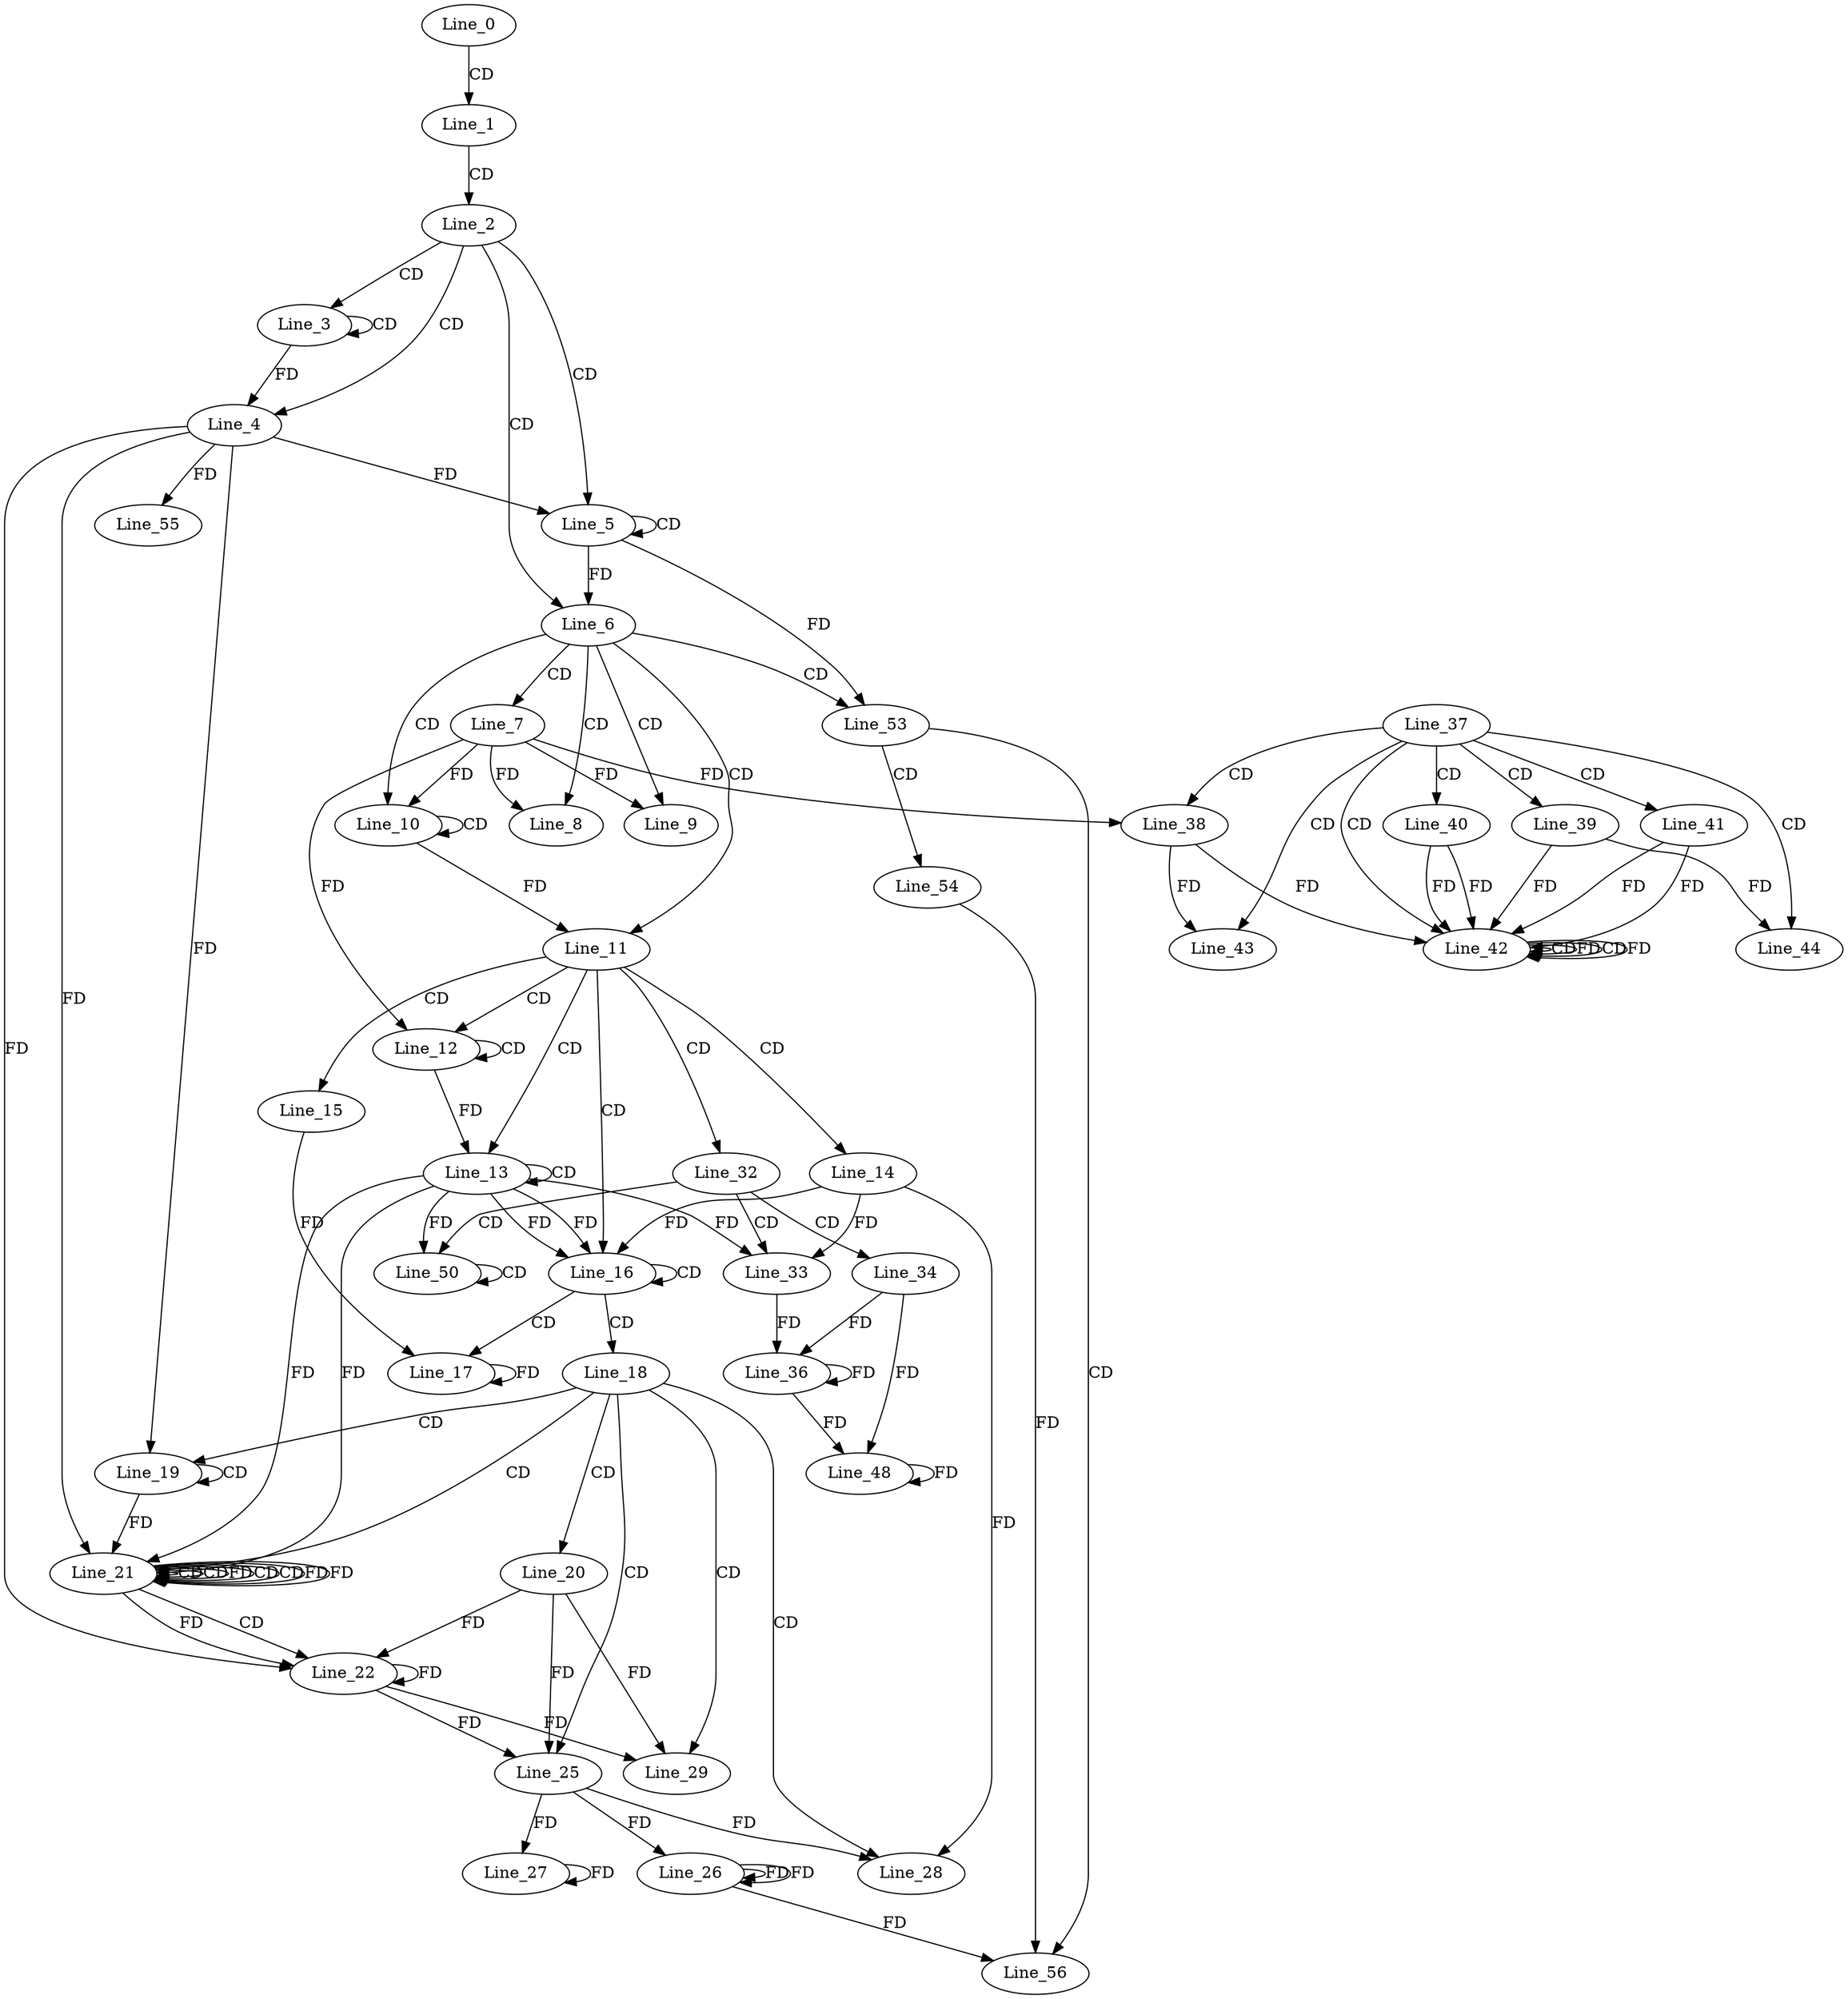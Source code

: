 digraph G {
  Line_0;
  Line_1;
  Line_2;
  Line_3;
  Line_3;
  Line_4;
  Line_4;
  Line_5;
  Line_5;
  Line_6;
  Line_7;
  Line_8;
  Line_9;
  Line_10;
  Line_10;
  Line_11;
  Line_12;
  Line_12;
  Line_12;
  Line_13;
  Line_13;
  Line_13;
  Line_14;
  Line_15;
  Line_16;
  Line_16;
  Line_16;
  Line_17;
  Line_18;
  Line_19;
  Line_19;
  Line_20;
  Line_21;
  Line_21;
  Line_21;
  Line_21;
  Line_21;
  Line_21;
  Line_22;
  Line_22;
  Line_25;
  Line_25;
  Line_26;
  Line_26;
  Line_26;
  Line_26;
  Line_26;
  Line_27;
  Line_27;
  Line_27;
  Line_28;
  Line_29;
  Line_32;
  Line_33;
  Line_33;
  Line_34;
  Line_36;
  Line_36;
  Line_37;
  Line_38;
  Line_38;
  Line_39;
  Line_40;
  Line_41;
  Line_42;
  Line_42;
  Line_42;
  Line_42;
  Line_43;
  Line_44;
  Line_48;
  Line_50;
  Line_50;
  Line_53;
  Line_54;
  Line_55;
  Line_56;
  Line_0 -> Line_1 [ label="CD" ];
  Line_1 -> Line_2 [ label="CD" ];
  Line_2 -> Line_3 [ label="CD" ];
  Line_3 -> Line_3 [ label="CD" ];
  Line_2 -> Line_4 [ label="CD" ];
  Line_3 -> Line_4 [ label="FD" ];
  Line_2 -> Line_5 [ label="CD" ];
  Line_5 -> Line_5 [ label="CD" ];
  Line_4 -> Line_5 [ label="FD" ];
  Line_2 -> Line_6 [ label="CD" ];
  Line_5 -> Line_6 [ label="FD" ];
  Line_6 -> Line_7 [ label="CD" ];
  Line_6 -> Line_8 [ label="CD" ];
  Line_7 -> Line_8 [ label="FD" ];
  Line_6 -> Line_9 [ label="CD" ];
  Line_7 -> Line_9 [ label="FD" ];
  Line_6 -> Line_10 [ label="CD" ];
  Line_10 -> Line_10 [ label="CD" ];
  Line_7 -> Line_10 [ label="FD" ];
  Line_6 -> Line_11 [ label="CD" ];
  Line_10 -> Line_11 [ label="FD" ];
  Line_11 -> Line_12 [ label="CD" ];
  Line_12 -> Line_12 [ label="CD" ];
  Line_7 -> Line_12 [ label="FD" ];
  Line_11 -> Line_13 [ label="CD" ];
  Line_13 -> Line_13 [ label="CD" ];
  Line_12 -> Line_13 [ label="FD" ];
  Line_11 -> Line_14 [ label="CD" ];
  Line_11 -> Line_15 [ label="CD" ];
  Line_11 -> Line_16 [ label="CD" ];
  Line_13 -> Line_16 [ label="FD" ];
  Line_16 -> Line_16 [ label="CD" ];
  Line_13 -> Line_16 [ label="FD" ];
  Line_14 -> Line_16 [ label="FD" ];
  Line_16 -> Line_17 [ label="CD" ];
  Line_15 -> Line_17 [ label="FD" ];
  Line_17 -> Line_17 [ label="FD" ];
  Line_16 -> Line_18 [ label="CD" ];
  Line_18 -> Line_19 [ label="CD" ];
  Line_19 -> Line_19 [ label="CD" ];
  Line_4 -> Line_19 [ label="FD" ];
  Line_18 -> Line_20 [ label="CD" ];
  Line_18 -> Line_21 [ label="CD" ];
  Line_21 -> Line_21 [ label="CD" ];
  Line_19 -> Line_21 [ label="FD" ];
  Line_21 -> Line_21 [ label="CD" ];
  Line_21 -> Line_21 [ label="FD" ];
  Line_21 -> Line_21 [ label="CD" ];
  Line_13 -> Line_21 [ label="FD" ];
  Line_21 -> Line_21 [ label="CD" ];
  Line_13 -> Line_21 [ label="FD" ];
  Line_4 -> Line_21 [ label="FD" ];
  Line_21 -> Line_21 [ label="FD" ];
  Line_21 -> Line_22 [ label="CD" ];
  Line_22 -> Line_22 [ label="FD" ];
  Line_20 -> Line_22 [ label="FD" ];
  Line_4 -> Line_22 [ label="FD" ];
  Line_21 -> Line_22 [ label="FD" ];
  Line_18 -> Line_25 [ label="CD" ];
  Line_22 -> Line_25 [ label="FD" ];
  Line_20 -> Line_25 [ label="FD" ];
  Line_25 -> Line_26 [ label="FD" ];
  Line_26 -> Line_26 [ label="FD" ];
  Line_26 -> Line_26 [ label="FD" ];
  Line_25 -> Line_27 [ label="FD" ];
  Line_27 -> Line_27 [ label="FD" ];
  Line_18 -> Line_28 [ label="CD" ];
  Line_14 -> Line_28 [ label="FD" ];
  Line_25 -> Line_28 [ label="FD" ];
  Line_18 -> Line_29 [ label="CD" ];
  Line_22 -> Line_29 [ label="FD" ];
  Line_20 -> Line_29 [ label="FD" ];
  Line_11 -> Line_32 [ label="CD" ];
  Line_32 -> Line_33 [ label="CD" ];
  Line_14 -> Line_33 [ label="FD" ];
  Line_13 -> Line_33 [ label="FD" ];
  Line_32 -> Line_34 [ label="CD" ];
  Line_34 -> Line_36 [ label="FD" ];
  Line_36 -> Line_36 [ label="FD" ];
  Line_33 -> Line_36 [ label="FD" ];
  Line_37 -> Line_38 [ label="CD" ];
  Line_7 -> Line_38 [ label="FD" ];
  Line_37 -> Line_39 [ label="CD" ];
  Line_37 -> Line_40 [ label="CD" ];
  Line_37 -> Line_41 [ label="CD" ];
  Line_37 -> Line_42 [ label="CD" ];
  Line_42 -> Line_42 [ label="CD" ];
  Line_42 -> Line_42 [ label="FD" ];
  Line_41 -> Line_42 [ label="FD" ];
  Line_38 -> Line_42 [ label="FD" ];
  Line_40 -> Line_42 [ label="FD" ];
  Line_42 -> Line_42 [ label="CD" ];
  Line_39 -> Line_42 [ label="FD" ];
  Line_40 -> Line_42 [ label="FD" ];
  Line_42 -> Line_42 [ label="FD" ];
  Line_41 -> Line_42 [ label="FD" ];
  Line_37 -> Line_43 [ label="CD" ];
  Line_38 -> Line_43 [ label="FD" ];
  Line_37 -> Line_44 [ label="CD" ];
  Line_39 -> Line_44 [ label="FD" ];
  Line_34 -> Line_48 [ label="FD" ];
  Line_36 -> Line_48 [ label="FD" ];
  Line_48 -> Line_48 [ label="FD" ];
  Line_32 -> Line_50 [ label="CD" ];
  Line_50 -> Line_50 [ label="CD" ];
  Line_13 -> Line_50 [ label="FD" ];
  Line_6 -> Line_53 [ label="CD" ];
  Line_5 -> Line_53 [ label="FD" ];
  Line_53 -> Line_54 [ label="CD" ];
  Line_4 -> Line_55 [ label="FD" ];
  Line_53 -> Line_56 [ label="CD" ];
  Line_26 -> Line_56 [ label="FD" ];
  Line_54 -> Line_56 [ label="FD" ];
  Line_21 -> Line_21 [ label="FD" ];
}
